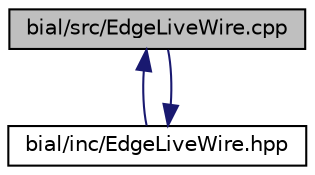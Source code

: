 digraph "bial/src/EdgeLiveWire.cpp"
{
  edge [fontname="Helvetica",fontsize="10",labelfontname="Helvetica",labelfontsize="10"];
  node [fontname="Helvetica",fontsize="10",shape=record];
  Node1 [label="bial/src/EdgeLiveWire.cpp",height=0.2,width=0.4,color="black", fillcolor="grey75", style="filled", fontcolor="black"];
  Node1 -> Node2 [dir="back",color="midnightblue",fontsize="10",style="solid",fontname="Helvetica"];
  Node2 [label="bial/inc/EdgeLiveWire.hpp",height=0.2,width=0.4,color="black", fillcolor="white", style="filled",URL="$_edge_live_wire_8hpp.html"];
  Node2 -> Node1 [dir="back",color="midnightblue",fontsize="10",style="solid",fontname="Helvetica"];
}
